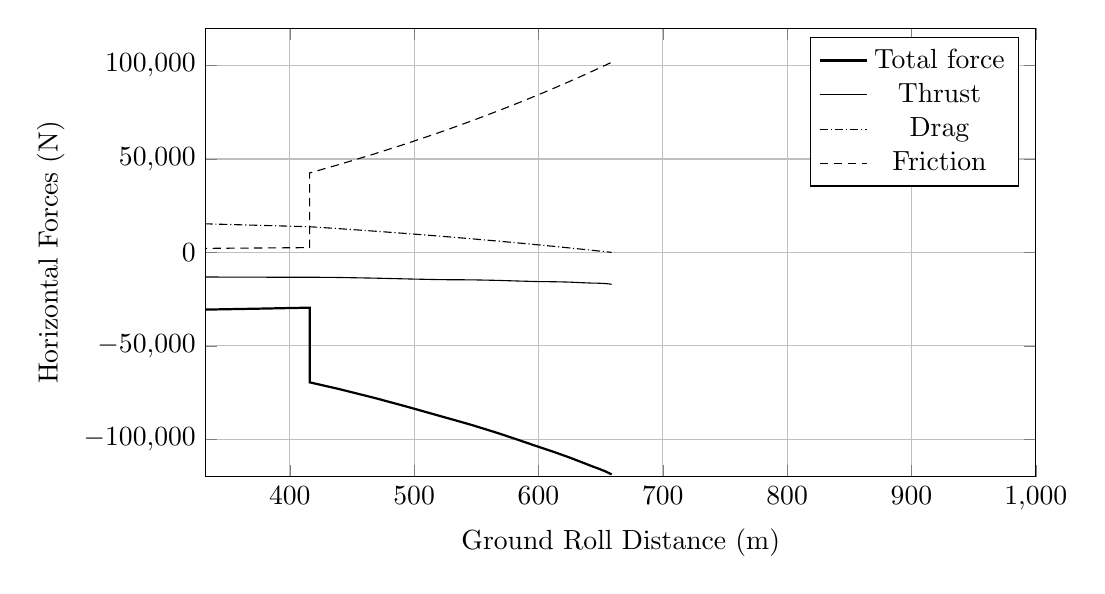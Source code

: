 %HorizontalForces_vs_GroundDistance
\begin{tikzpicture}

\begin{axis}[
width=\textwidth,
height=0.6\textwidth,
scaled ticks=false, tick label style={/pgf/number format/fixed},
xmin=332.247,
xmax=1000,
xlabel={Ground Roll Distance (m)},
xmajorgrids,
ymin=-120000,
ymax=120000,
ylabel={Horizontal Forces (N)},
ymajorgrids,
legend entries = {Total force\\Thrust\\Drag\\Friction\\}
]

\addplot [
color=black,
thick
]
table[row sep=crcr]{
271.102	-31256.782\\
278.164	-31187.951\\
327.932	-30675.838\\
376.223	-30109.472\\
385.706	-29987.276\\
395.131	-29861.648\\
404.499	-29735.885\\
407.223	-29700.272\\
412.657	-29630.54\\
414.513	-29607.104\\
415.255	-29597.792\\
415.552	-29594.078\\
415.678	-29592.505\\
415.929	-29589.363\\
415.95	-29589.103\\
415.961	-29588.969\\
415.966	-29588.904\\
415.967	-29588.891\\
415.968	-29588.881\\
415.968	-69580.541\\
415.968	-69580.571\\
415.97	-69580.874\\
415.991	-69583.904\\
416.201	-69614.206\\
418.294	-69918.095\\
438.84	-73037.188\\
467.963	-77872.529\\
494.152	-82584.373\\
517.743	-87010.806\\
527.437	-88834.137\\
534.996	-90237.297\\
546.823	-92491.883\\
566.909	-96644.198\\
584.636	-100583.311\\
600.245	-104130.587\\
605.289	-105252.998\\
608.576	-105968.455\\
611.562	-106627.468\\
624.284	-109636.932\\
634.984	-112379.648\\
643.753	-114653.256\\
645.978	-115200.221\\
646.941	-115428.617\\
647.861	-115650.079\\
653.695	-117203.046\\
657.414	-118371.526\\
658.485	-118750.582\\
658.71	-118834.952\\
658.817	-118875.983\\
658.827	-118880.15\\
};

\addplot [
color=black,
solid
]
table[row sep=crcr]{
271.102	-12949.416\\
278.164	-12981.321\\
327.932	-13172.628\\
376.223	-13276.957\\
385.706	-13284.949\\
395.131	-13288.182\\
404.499	-13289.952\\
407.223	-13291.325\\
412.657	-13295.235\\
414.513	-13296.923\\
415.255	-13297.647\\
415.552	-13297.944\\
415.678	-13298.072\\
415.929	-13298.329\\
415.95	-13298.35\\
415.961	-13298.361\\
415.966	-13298.366\\
415.967	-13298.368\\
415.968	-13298.368\\
415.968	-13298.369\\
415.968	-13298.369\\
415.97	-13298.374\\
415.991	-13298.425\\
416.201	-13298.941\\
418.294	-13304.786\\
438.84	-13427.263\\
467.963	-13779.578\\
494.152	-14204.187\\
517.743	-14547.813\\
527.437	-14631.297\\
534.996	-14653.069\\
546.823	-14702.467\\
566.909	-14978.945\\
584.636	-15350.4\\
600.245	-15636.688\\
605.289	-15681.257\\
608.576	-15688.06\\
611.562	-15699.173\\
624.284	-15901.591\\
634.984	-16220.102\\
643.753	-16461.722\\
645.978	-16486.715\\
646.941	-16488.544\\
647.861	-16492.986\\
653.695	-16659.938\\
657.414	-16934.375\\
658.485	-17054.286\\
658.71	-17084.004\\
658.817	-17099.159\\
658.827	-17100.75\\
};

\addplot [
color=black,
densely dashdotted
]
table[row sep=crcr]{
271.102	16458.584\\
278.164	16322.692\\
327.932	15373.78\\
376.223	14469.014\\
385.706	14293.391\\
395.131	14119.558\\
404.499	13947.516\\
407.223	13897.622\\
412.657	13798.28\\
414.513	13764.387\\
415.255	13750.849\\
415.552	13745.437\\
415.678	13743.144\\
415.929	13738.558\\
415.95	13738.179\\
415.961	13737.983\\
415.966	13737.888\\
415.967	13737.868\\
415.968	13737.855\\
415.968	13737.851\\
415.968	13737.842\\
415.97	13737.752\\
415.991	13736.852\\
416.201	13727.858\\
418.294	13637.864\\
438.84	12733.039\\
467.963	11379.392\\
494.152	10084.865\\
517.743	8852.065\\
527.437	8326.72\\
534.996	7909.611\\
546.823	7243.756\\
566.909	6073.45\\
584.636	4996.199\\
600.245	4011.546\\
605.289	3686.093\\
608.576	3472.115\\
611.562	3276.482\\
624.284	2428.897\\
634.984	1696.91\\
643.753	1083.353\\
645.978	925.744\\
646.941	857.333\\
647.861	791.803\\
653.695	373.298\\
657.414	103.342\\
658.485	25.093\\
658.71	8.592\\
658.817	0.778\\
658.827	1.313E-29\\
};

\addplot [
color=black,
densely dashed
]
table[row sep=crcr]{
271.102	1848.781\\
278.164	1883.938\\
327.932	2129.43\\
376.223	2363.501\\
385.706	2408.936\\
395.131	2453.908\\
404.499	2498.417\\
407.223	2511.325\\
412.657	2537.026\\
414.513	2545.794\\
415.255	2549.296\\
415.552	2550.697\\
415.678	2551.29\\
415.929	2552.476\\
415.95	2552.574\\
415.961	2552.625\\
415.966	2552.65\\
415.967	2552.655\\
415.968	2552.658\\
415.968	42544.322\\
415.968	42544.361\\
415.97	42544.748\\
415.991	42548.626\\
416.201	42587.407\\
418.294	42975.445\\
438.84	46876.886\\
467.963	52713.558\\
494.152	58295.321\\
517.743	63610.927\\
527.437	65876.119\\
534.996	67674.616\\
546.823	70545.659\\
566.909	75591.802\\
584.636	80236.712\\
600.245	84482.353\\
605.289	85885.648\\
608.576	86808.28\\
611.562	87651.813\\
624.284	91306.444\\
634.984	94462.636\\
643.753	97108.18\\
645.978	97787.761\\
646.941	98082.74\\
647.861	98365.29\\
653.695	100169.81\\
657.414	101333.809\\
658.485	101671.202\\
658.71	101742.355\\
658.817	101776.046\\
658.827	101779.401\\
};
\end{axis}
\end{tikzpicture}%
